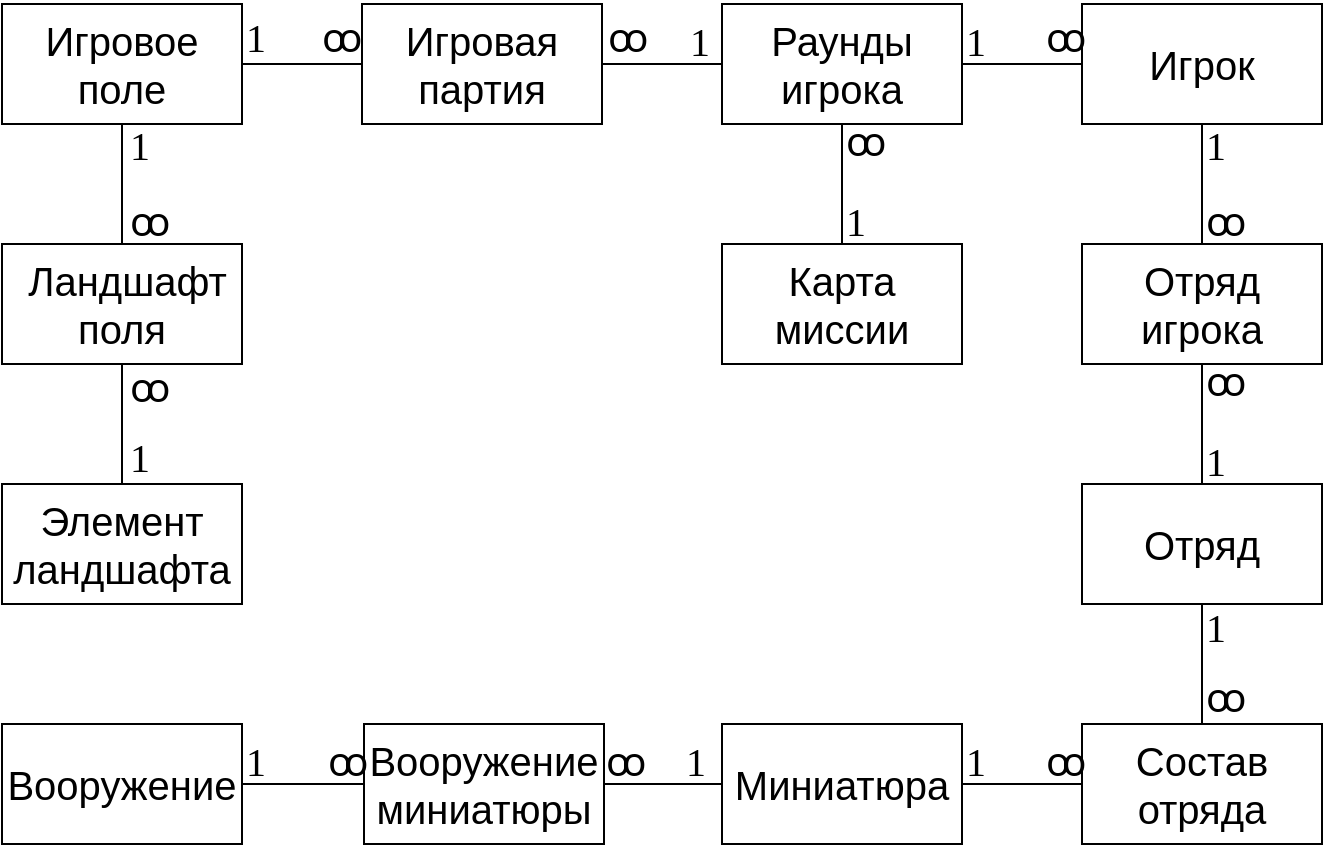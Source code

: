 <mxfile version="21.1.2" type="device">
  <diagram name="Страница 1" id="x1J_cCR0CuYF4QXd56yt">
    <mxGraphModel dx="864" dy="556" grid="1" gridSize="10" guides="1" tooltips="1" connect="1" arrows="1" fold="1" page="1" pageScale="1" pageWidth="827" pageHeight="1169" math="0" shadow="0">
      <root>
        <mxCell id="0" />
        <mxCell id="1" parent="0" />
        <mxCell id="jPjk46TfuHlNJ93suGcI-2" value="Элемент ландшафта" style="rounded=0;whiteSpace=wrap;html=1;fontSize=20;" parent="1" vertex="1">
          <mxGeometry x="100" y="500" width="120" height="60" as="geometry" />
        </mxCell>
        <mxCell id="erc7zpTAC2eEjMYiwTy_-21" style="edgeStyle=orthogonalEdgeStyle;rounded=0;orthogonalLoop=1;jettySize=auto;html=1;exitX=0.5;exitY=1;exitDx=0;exitDy=0;endArrow=none;endFill=0;startArrow=none;startFill=0;fontSize=20;" parent="1" source="jPjk46TfuHlNJ93suGcI-9" target="jPjk46TfuHlNJ93suGcI-2" edge="1">
          <mxGeometry relative="1" as="geometry" />
        </mxCell>
        <mxCell id="jPjk46TfuHlNJ93suGcI-9" value="&amp;nbsp;Ландшафт&lt;br style=&quot;font-size: 20px;&quot;&gt;поля" style="rounded=0;whiteSpace=wrap;html=1;fontSize=20;" parent="1" vertex="1">
          <mxGeometry x="100" y="380" width="120" height="60" as="geometry" />
        </mxCell>
        <mxCell id="erc7zpTAC2eEjMYiwTy_-20" style="edgeStyle=orthogonalEdgeStyle;rounded=0;orthogonalLoop=1;jettySize=auto;html=1;exitX=0.5;exitY=1;exitDx=0;exitDy=0;endArrow=none;endFill=0;startArrow=none;startFill=0;fontSize=20;" parent="1" source="jPjk46TfuHlNJ93suGcI-10" target="jPjk46TfuHlNJ93suGcI-9" edge="1">
          <mxGeometry relative="1" as="geometry" />
        </mxCell>
        <mxCell id="jPjk46TfuHlNJ93suGcI-10" value="Игровое поле" style="rounded=0;whiteSpace=wrap;html=1;fontSize=20;" parent="1" vertex="1">
          <mxGeometry x="100" y="260" width="120" height="60" as="geometry" />
        </mxCell>
        <mxCell id="jPjk46TfuHlNJ93suGcI-32" value="Вооружение&lt;br style=&quot;font-size: 20px;&quot;&gt;миниатюры" style="rounded=0;whiteSpace=wrap;html=1;fontSize=20;" parent="1" vertex="1">
          <mxGeometry x="281" y="620" width="120" height="60" as="geometry" />
        </mxCell>
        <mxCell id="erc7zpTAC2eEjMYiwTy_-18" style="edgeStyle=orthogonalEdgeStyle;rounded=0;orthogonalLoop=1;jettySize=auto;html=1;exitX=0;exitY=0.5;exitDx=0;exitDy=0;entryX=1;entryY=0.5;entryDx=0;entryDy=0;endArrow=none;endFill=0;startArrow=none;startFill=0;fontSize=20;" parent="1" source="jPjk46TfuHlNJ93suGcI-34" target="jPjk46TfuHlNJ93suGcI-32" edge="1">
          <mxGeometry relative="1" as="geometry" />
        </mxCell>
        <mxCell id="6HA-q_W-bqOeVNV1Hr_B-4" style="edgeStyle=orthogonalEdgeStyle;rounded=0;orthogonalLoop=1;jettySize=auto;html=1;exitX=1;exitY=0.5;exitDx=0;exitDy=0;entryX=0;entryY=0.5;entryDx=0;entryDy=0;endArrow=none;endFill=0;" edge="1" parent="1" source="jPjk46TfuHlNJ93suGcI-34" target="erc7zpTAC2eEjMYiwTy_-8">
          <mxGeometry relative="1" as="geometry" />
        </mxCell>
        <mxCell id="jPjk46TfuHlNJ93suGcI-34" value="Миниатюра" style="rounded=0;whiteSpace=wrap;html=1;fontSize=20;" parent="1" vertex="1">
          <mxGeometry x="460" y="620" width="120" height="60" as="geometry" />
        </mxCell>
        <mxCell id="erc7zpTAC2eEjMYiwTy_-13" style="edgeStyle=orthogonalEdgeStyle;rounded=0;orthogonalLoop=1;jettySize=auto;html=1;exitX=1;exitY=0.5;exitDx=0;exitDy=0;entryX=0;entryY=0.5;entryDx=0;entryDy=0;endArrow=none;endFill=0;startArrow=none;startFill=0;fontSize=20;" parent="1" source="erc7zpTAC2eEjMYiwTy_-1" target="erc7zpTAC2eEjMYiwTy_-5" edge="1">
          <mxGeometry relative="1" as="geometry" />
        </mxCell>
        <mxCell id="erc7zpTAC2eEjMYiwTy_-19" style="edgeStyle=orthogonalEdgeStyle;rounded=0;orthogonalLoop=1;jettySize=auto;html=1;exitX=0;exitY=0.5;exitDx=0;exitDy=0;entryX=1;entryY=0.5;entryDx=0;entryDy=0;endArrow=none;endFill=0;startArrow=none;startFill=0;fontSize=20;" parent="1" source="erc7zpTAC2eEjMYiwTy_-1" target="jPjk46TfuHlNJ93suGcI-10" edge="1">
          <mxGeometry relative="1" as="geometry" />
        </mxCell>
        <mxCell id="erc7zpTAC2eEjMYiwTy_-1" value="Игровая партия" style="rounded=0;whiteSpace=wrap;html=1;fontSize=20;" parent="1" vertex="1">
          <mxGeometry x="280" y="260" width="120" height="60" as="geometry" />
        </mxCell>
        <mxCell id="erc7zpTAC2eEjMYiwTy_-11" style="edgeStyle=orthogonalEdgeStyle;rounded=0;orthogonalLoop=1;jettySize=auto;html=1;exitX=0.5;exitY=1;exitDx=0;exitDy=0;entryX=0.5;entryY=0;entryDx=0;entryDy=0;endArrow=none;endFill=0;startArrow=none;startFill=0;fontSize=20;" parent="1" source="erc7zpTAC2eEjMYiwTy_-5" target="erc7zpTAC2eEjMYiwTy_-3" edge="1">
          <mxGeometry relative="1" as="geometry">
            <mxPoint x="354" y="426" as="sourcePoint" />
          </mxGeometry>
        </mxCell>
        <mxCell id="erc7zpTAC2eEjMYiwTy_-3" value="Карта миссии" style="rounded=0;whiteSpace=wrap;html=1;fontSize=20;" parent="1" vertex="1">
          <mxGeometry x="460" y="380" width="120" height="60" as="geometry" />
        </mxCell>
        <mxCell id="UxmVXuUS_5VSfVQX4XQ5-2" style="edgeStyle=orthogonalEdgeStyle;rounded=0;orthogonalLoop=1;jettySize=auto;html=1;exitX=1;exitY=0.5;exitDx=0;exitDy=0;entryX=0;entryY=0.5;entryDx=0;entryDy=0;endArrow=none;endFill=0;fontSize=20;" parent="1" source="erc7zpTAC2eEjMYiwTy_-5" target="erc7zpTAC2eEjMYiwTy_-6" edge="1">
          <mxGeometry relative="1" as="geometry" />
        </mxCell>
        <mxCell id="erc7zpTAC2eEjMYiwTy_-5" value="Раунды игрока" style="rounded=0;whiteSpace=wrap;html=1;fontSize=20;" parent="1" vertex="1">
          <mxGeometry x="460" y="260" width="120" height="60" as="geometry" />
        </mxCell>
        <mxCell id="6HA-q_W-bqOeVNV1Hr_B-2" style="edgeStyle=orthogonalEdgeStyle;rounded=0;orthogonalLoop=1;jettySize=auto;html=1;exitX=0.5;exitY=1;exitDx=0;exitDy=0;entryX=0.5;entryY=0;entryDx=0;entryDy=0;endArrow=none;endFill=0;" edge="1" parent="1" source="erc7zpTAC2eEjMYiwTy_-6" target="6HA-q_W-bqOeVNV1Hr_B-1">
          <mxGeometry relative="1" as="geometry" />
        </mxCell>
        <mxCell id="erc7zpTAC2eEjMYiwTy_-6" value="Игрок" style="rounded=0;whiteSpace=wrap;html=1;fontSize=20;" parent="1" vertex="1">
          <mxGeometry x="640" y="260" width="120" height="60" as="geometry" />
        </mxCell>
        <mxCell id="erc7zpTAC2eEjMYiwTy_-16" style="edgeStyle=orthogonalEdgeStyle;rounded=0;orthogonalLoop=1;jettySize=auto;html=1;exitX=0.5;exitY=1;exitDx=0;exitDy=0;entryX=0.5;entryY=0;entryDx=0;entryDy=0;endArrow=none;endFill=0;startArrow=none;startFill=0;fontSize=20;" parent="1" source="erc7zpTAC2eEjMYiwTy_-7" target="erc7zpTAC2eEjMYiwTy_-8" edge="1">
          <mxGeometry relative="1" as="geometry" />
        </mxCell>
        <mxCell id="erc7zpTAC2eEjMYiwTy_-7" value="Отряд" style="rounded=0;whiteSpace=wrap;html=1;fontSize=20;" parent="1" vertex="1">
          <mxGeometry x="640" y="500" width="120" height="60" as="geometry" />
        </mxCell>
        <mxCell id="erc7zpTAC2eEjMYiwTy_-8" value="Состав отряда" style="rounded=0;whiteSpace=wrap;html=1;fontSize=20;" parent="1" vertex="1">
          <mxGeometry x="640" y="620" width="120" height="60" as="geometry" />
        </mxCell>
        <mxCell id="erc7zpTAC2eEjMYiwTy_-49" value="1" style="text;whiteSpace=wrap;html=1;fontFamily=Verdana;fontSize=20;" parent="1" vertex="1">
          <mxGeometry x="220" y="258" width="20" height="30" as="geometry" />
        </mxCell>
        <mxCell id="erc7zpTAC2eEjMYiwTy_-50" value="ꝏ" style="text;whiteSpace=wrap;html=1;fontFamily=Verdana;fontSize=20;" parent="1" vertex="1">
          <mxGeometry x="258" y="258" width="20" height="30" as="geometry" />
        </mxCell>
        <mxCell id="erc7zpTAC2eEjMYiwTy_-51" value="1" style="text;whiteSpace=wrap;html=1;fontFamily=Verdana;fontSize=20;" parent="1" vertex="1">
          <mxGeometry x="162" y="468" width="20" height="30" as="geometry" />
        </mxCell>
        <mxCell id="erc7zpTAC2eEjMYiwTy_-52" value="ꝏ" style="text;whiteSpace=wrap;html=1;fontFamily=Verdana;fontSize=20;" parent="1" vertex="1">
          <mxGeometry x="162" y="350" width="20" height="30" as="geometry" />
        </mxCell>
        <mxCell id="erc7zpTAC2eEjMYiwTy_-53" value="ꝏ" style="text;whiteSpace=wrap;html=1;fontFamily=Verdana;fontSize=20;" parent="1" vertex="1">
          <mxGeometry x="162" y="433" width="20" height="30" as="geometry" />
        </mxCell>
        <mxCell id="UxmVXuUS_5VSfVQX4XQ5-5" style="edgeStyle=orthogonalEdgeStyle;rounded=0;orthogonalLoop=1;jettySize=auto;html=1;exitX=1;exitY=0.5;exitDx=0;exitDy=0;entryX=0;entryY=0.5;entryDx=0;entryDy=0;endArrow=none;endFill=0;fontSize=20;" parent="1" source="UxmVXuUS_5VSfVQX4XQ5-4" target="jPjk46TfuHlNJ93suGcI-32" edge="1">
          <mxGeometry relative="1" as="geometry" />
        </mxCell>
        <mxCell id="UxmVXuUS_5VSfVQX4XQ5-4" value="Вооружение" style="rounded=0;whiteSpace=wrap;html=1;fontSize=20;" parent="1" vertex="1">
          <mxGeometry x="100" y="620" width="120" height="60" as="geometry" />
        </mxCell>
        <mxCell id="UxmVXuUS_5VSfVQX4XQ5-7" value="1" style="text;whiteSpace=wrap;html=1;fontFamily=Verdana;fontSize=20;" parent="1" vertex="1">
          <mxGeometry x="162" y="312" width="20" height="30" as="geometry" />
        </mxCell>
        <mxCell id="UxmVXuUS_5VSfVQX4XQ5-8" value="ꝏ" style="text;whiteSpace=wrap;html=1;fontFamily=Verdana;fontSize=20;" parent="1" vertex="1">
          <mxGeometry x="401" y="258" width="20" height="30" as="geometry" />
        </mxCell>
        <mxCell id="UxmVXuUS_5VSfVQX4XQ5-9" value="1" style="text;whiteSpace=wrap;html=1;fontFamily=Verdana;fontSize=20;" parent="1" vertex="1">
          <mxGeometry x="442" y="260" width="20" height="30" as="geometry" />
        </mxCell>
        <mxCell id="UxmVXuUS_5VSfVQX4XQ5-12" value="ꝏ" style="text;whiteSpace=wrap;html=1;fontFamily=Verdana;fontSize=20;" parent="1" vertex="1">
          <mxGeometry x="620" y="258" width="20" height="30" as="geometry" />
        </mxCell>
        <mxCell id="UxmVXuUS_5VSfVQX4XQ5-13" value="1" style="text;whiteSpace=wrap;html=1;fontFamily=Verdana;fontSize=20;" parent="1" vertex="1">
          <mxGeometry x="580" y="260" width="20" height="30" as="geometry" />
        </mxCell>
        <mxCell id="UxmVXuUS_5VSfVQX4XQ5-14" value="1" style="text;whiteSpace=wrap;html=1;fontFamily=Verdana;fontSize=20;" parent="1" vertex="1">
          <mxGeometry x="700" y="312" width="20" height="30" as="geometry" />
        </mxCell>
        <mxCell id="UxmVXuUS_5VSfVQX4XQ5-15" value="ꝏ" style="text;whiteSpace=wrap;html=1;fontFamily=Verdana;fontSize=20;" parent="1" vertex="1">
          <mxGeometry x="700" y="350" width="20" height="30" as="geometry" />
        </mxCell>
        <mxCell id="UxmVXuUS_5VSfVQX4XQ5-16" value="1" style="text;whiteSpace=wrap;html=1;fontFamily=Verdana;fontSize=20;" parent="1" vertex="1">
          <mxGeometry x="700" y="553" width="20" height="30" as="geometry" />
        </mxCell>
        <mxCell id="UxmVXuUS_5VSfVQX4XQ5-17" value="ꝏ" style="text;whiteSpace=wrap;html=1;fontFamily=Verdana;fontSize=20;" parent="1" vertex="1">
          <mxGeometry x="700" y="588" width="20" height="30" as="geometry" />
        </mxCell>
        <mxCell id="UxmVXuUS_5VSfVQX4XQ5-18" value="ꝏ" style="text;whiteSpace=wrap;html=1;fontFamily=Verdana;fontSize=20;" parent="1" vertex="1">
          <mxGeometry x="700" y="430" width="20" height="30" as="geometry" />
        </mxCell>
        <mxCell id="UxmVXuUS_5VSfVQX4XQ5-19" value="1" style="text;whiteSpace=wrap;html=1;fontFamily=Verdana;fontSize=20;" parent="1" vertex="1">
          <mxGeometry x="700" y="470" width="20" height="30" as="geometry" />
        </mxCell>
        <mxCell id="UxmVXuUS_5VSfVQX4XQ5-20" value="ꝏ" style="text;whiteSpace=wrap;html=1;fontFamily=Verdana;fontSize=20;" parent="1" vertex="1">
          <mxGeometry x="400" y="620" width="20" height="30" as="geometry" />
        </mxCell>
        <mxCell id="UxmVXuUS_5VSfVQX4XQ5-21" value="ꝏ" style="text;whiteSpace=wrap;html=1;fontFamily=Verdana;fontSize=20;" parent="1" vertex="1">
          <mxGeometry x="261" y="620" width="20" height="30" as="geometry" />
        </mxCell>
        <mxCell id="UxmVXuUS_5VSfVQX4XQ5-22" value="1" style="text;whiteSpace=wrap;html=1;fontFamily=Verdana;fontSize=20;" parent="1" vertex="1">
          <mxGeometry x="440" y="620" width="20" height="30" as="geometry" />
        </mxCell>
        <mxCell id="UxmVXuUS_5VSfVQX4XQ5-23" value="1" style="text;whiteSpace=wrap;html=1;fontFamily=Verdana;fontSize=20;" parent="1" vertex="1">
          <mxGeometry x="220" y="620" width="20" height="30" as="geometry" />
        </mxCell>
        <mxCell id="IGCFP8xHJ6hlR0Gnc4Vj-3" value="1" style="text;whiteSpace=wrap;html=1;fontFamily=Verdana;fontSize=20;" parent="1" vertex="1">
          <mxGeometry x="520" y="350" width="20" height="30" as="geometry" />
        </mxCell>
        <mxCell id="IGCFP8xHJ6hlR0Gnc4Vj-5" value="ꝏ" style="text;whiteSpace=wrap;html=1;fontFamily=Verdana;fontSize=20;" parent="1" vertex="1">
          <mxGeometry x="520" y="310" width="20" height="30" as="geometry" />
        </mxCell>
        <mxCell id="6HA-q_W-bqOeVNV1Hr_B-3" style="edgeStyle=orthogonalEdgeStyle;rounded=0;orthogonalLoop=1;jettySize=auto;html=1;exitX=0.5;exitY=1;exitDx=0;exitDy=0;entryX=0.5;entryY=0;entryDx=0;entryDy=0;endArrow=none;endFill=0;" edge="1" parent="1" source="6HA-q_W-bqOeVNV1Hr_B-1" target="erc7zpTAC2eEjMYiwTy_-7">
          <mxGeometry relative="1" as="geometry" />
        </mxCell>
        <mxCell id="6HA-q_W-bqOeVNV1Hr_B-1" value="Отряд игрока" style="rounded=0;whiteSpace=wrap;html=1;fontSize=20;" vertex="1" parent="1">
          <mxGeometry x="640" y="380" width="120" height="60" as="geometry" />
        </mxCell>
        <mxCell id="6HA-q_W-bqOeVNV1Hr_B-5" value="ꝏ" style="text;whiteSpace=wrap;html=1;fontFamily=Verdana;fontSize=20;" vertex="1" parent="1">
          <mxGeometry x="620" y="620" width="20" height="30" as="geometry" />
        </mxCell>
        <mxCell id="6HA-q_W-bqOeVNV1Hr_B-6" value="1" style="text;whiteSpace=wrap;html=1;fontFamily=Verdana;fontSize=20;" vertex="1" parent="1">
          <mxGeometry x="580" y="620" width="20" height="30" as="geometry" />
        </mxCell>
      </root>
    </mxGraphModel>
  </diagram>
</mxfile>
